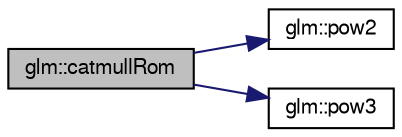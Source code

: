 digraph G
{
  bgcolor="transparent";
  edge [fontname="FreeSans",fontsize=10,labelfontname="FreeSans",labelfontsize=10];
  node [fontname="FreeSans",fontsize=10,shape=record];
  rankdir=LR;
  Node1 [label="glm::catmullRom",height=0.2,width=0.4,color="black", fillcolor="grey75", style="filled" fontcolor="black"];
  Node1 -> Node2 [color="midnightblue",fontsize=10,style="solid"];
  Node2 [label="glm::pow2",height=0.2,width=0.4,color="black",URL="$group__gtx__optimum__pow.html#g8c44a36cd695f8abc2444152606f6067"];
  Node1 -> Node3 [color="midnightblue",fontsize=10,style="solid"];
  Node3 [label="glm::pow3",height=0.2,width=0.4,color="black",URL="$group__gtx__optimum__pow.html#gc304ffcd456eeb248c1a3820cd9d7784"];
}
